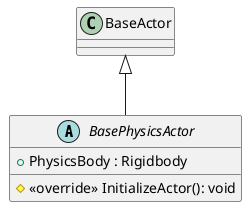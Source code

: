 @startuml
abstract class BasePhysicsActor {
    + PhysicsBody : Rigidbody
    # <<override>> InitializeActor(): void
}
BaseActor <|-- BasePhysicsActor
@enduml
